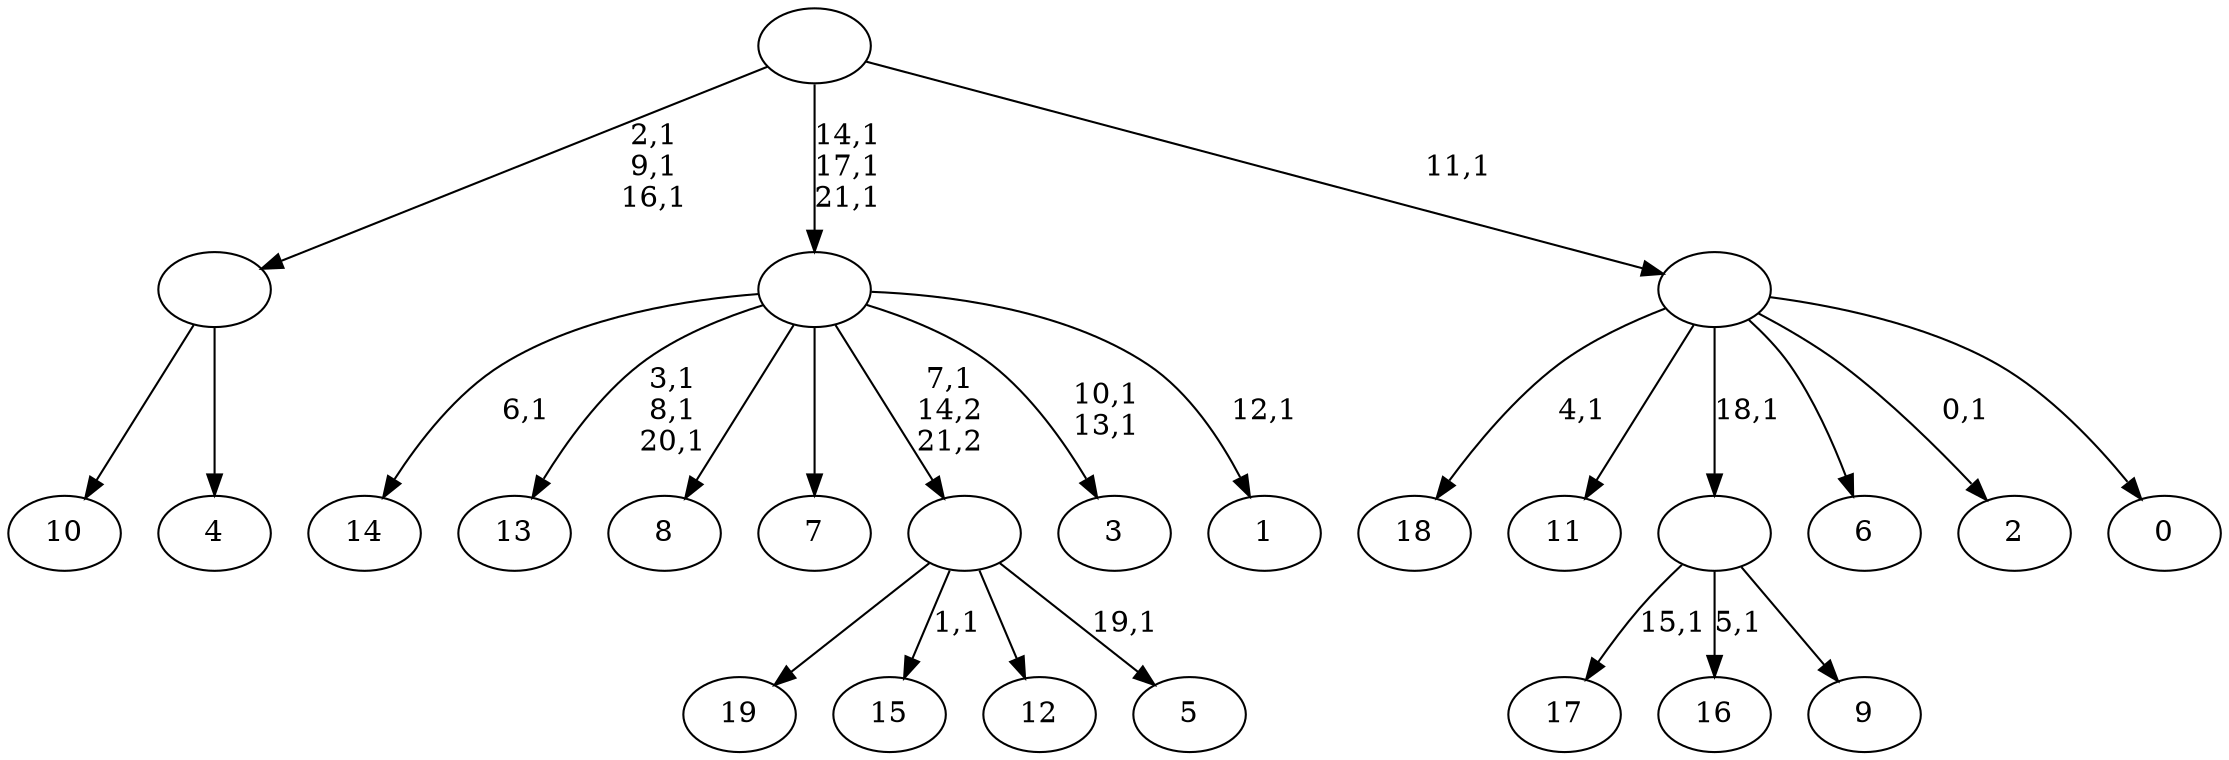 digraph T {
	42 [label="19"]
	41 [label="18"]
	39 [label="17"]
	37 [label="16"]
	35 [label="15"]
	33 [label="14"]
	31 [label="13"]
	27 [label="12"]
	26 [label="11"]
	25 [label="10"]
	24 [label="9"]
	23 [label=""]
	22 [label="8"]
	21 [label="7"]
	20 [label="6"]
	19 [label="5"]
	17 [label=""]
	16 [label="4"]
	15 [label=""]
	12 [label="3"]
	9 [label="2"]
	7 [label="1"]
	5 [label=""]
	2 [label="0"]
	1 [label=""]
	0 [label=""]
	23 -> 37 [label="5,1"]
	23 -> 39 [label="15,1"]
	23 -> 24 [label=""]
	17 -> 19 [label="19,1"]
	17 -> 35 [label="1,1"]
	17 -> 42 [label=""]
	17 -> 27 [label=""]
	15 -> 25 [label=""]
	15 -> 16 [label=""]
	5 -> 7 [label="12,1"]
	5 -> 12 [label="10,1\n13,1"]
	5 -> 31 [label="3,1\n8,1\n20,1"]
	5 -> 33 [label="6,1"]
	5 -> 22 [label=""]
	5 -> 21 [label=""]
	5 -> 17 [label="7,1\n14,2\n21,2"]
	1 -> 9 [label="0,1"]
	1 -> 41 [label="4,1"]
	1 -> 26 [label=""]
	1 -> 23 [label="18,1"]
	1 -> 20 [label=""]
	1 -> 2 [label=""]
	0 -> 5 [label="14,1\n17,1\n21,1"]
	0 -> 15 [label="2,1\n9,1\n16,1"]
	0 -> 1 [label="11,1"]
}
